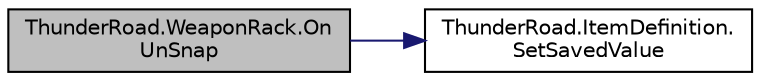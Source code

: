 digraph "ThunderRoad.WeaponRack.OnUnSnap"
{
 // LATEX_PDF_SIZE
  edge [fontname="Helvetica",fontsize="10",labelfontname="Helvetica",labelfontsize="10"];
  node [fontname="Helvetica",fontsize="10",shape=record];
  rankdir="LR";
  Node1 [label="ThunderRoad.WeaponRack.On\lUnSnap",height=0.2,width=0.4,color="black", fillcolor="grey75", style="filled", fontcolor="black",tooltip="Called when [un snap]."];
  Node1 -> Node2 [color="midnightblue",fontsize="10",style="solid",fontname="Helvetica"];
  Node2 [label="ThunderRoad.ItemDefinition.\lSetSavedValue",height=0.2,width=0.4,color="black", fillcolor="white", style="filled",URL="$class_thunder_road_1_1_item_definition.html#a6178801c98c2d88b1d2d444f6ae58c0e",tooltip="Sets the saved value."];
}

